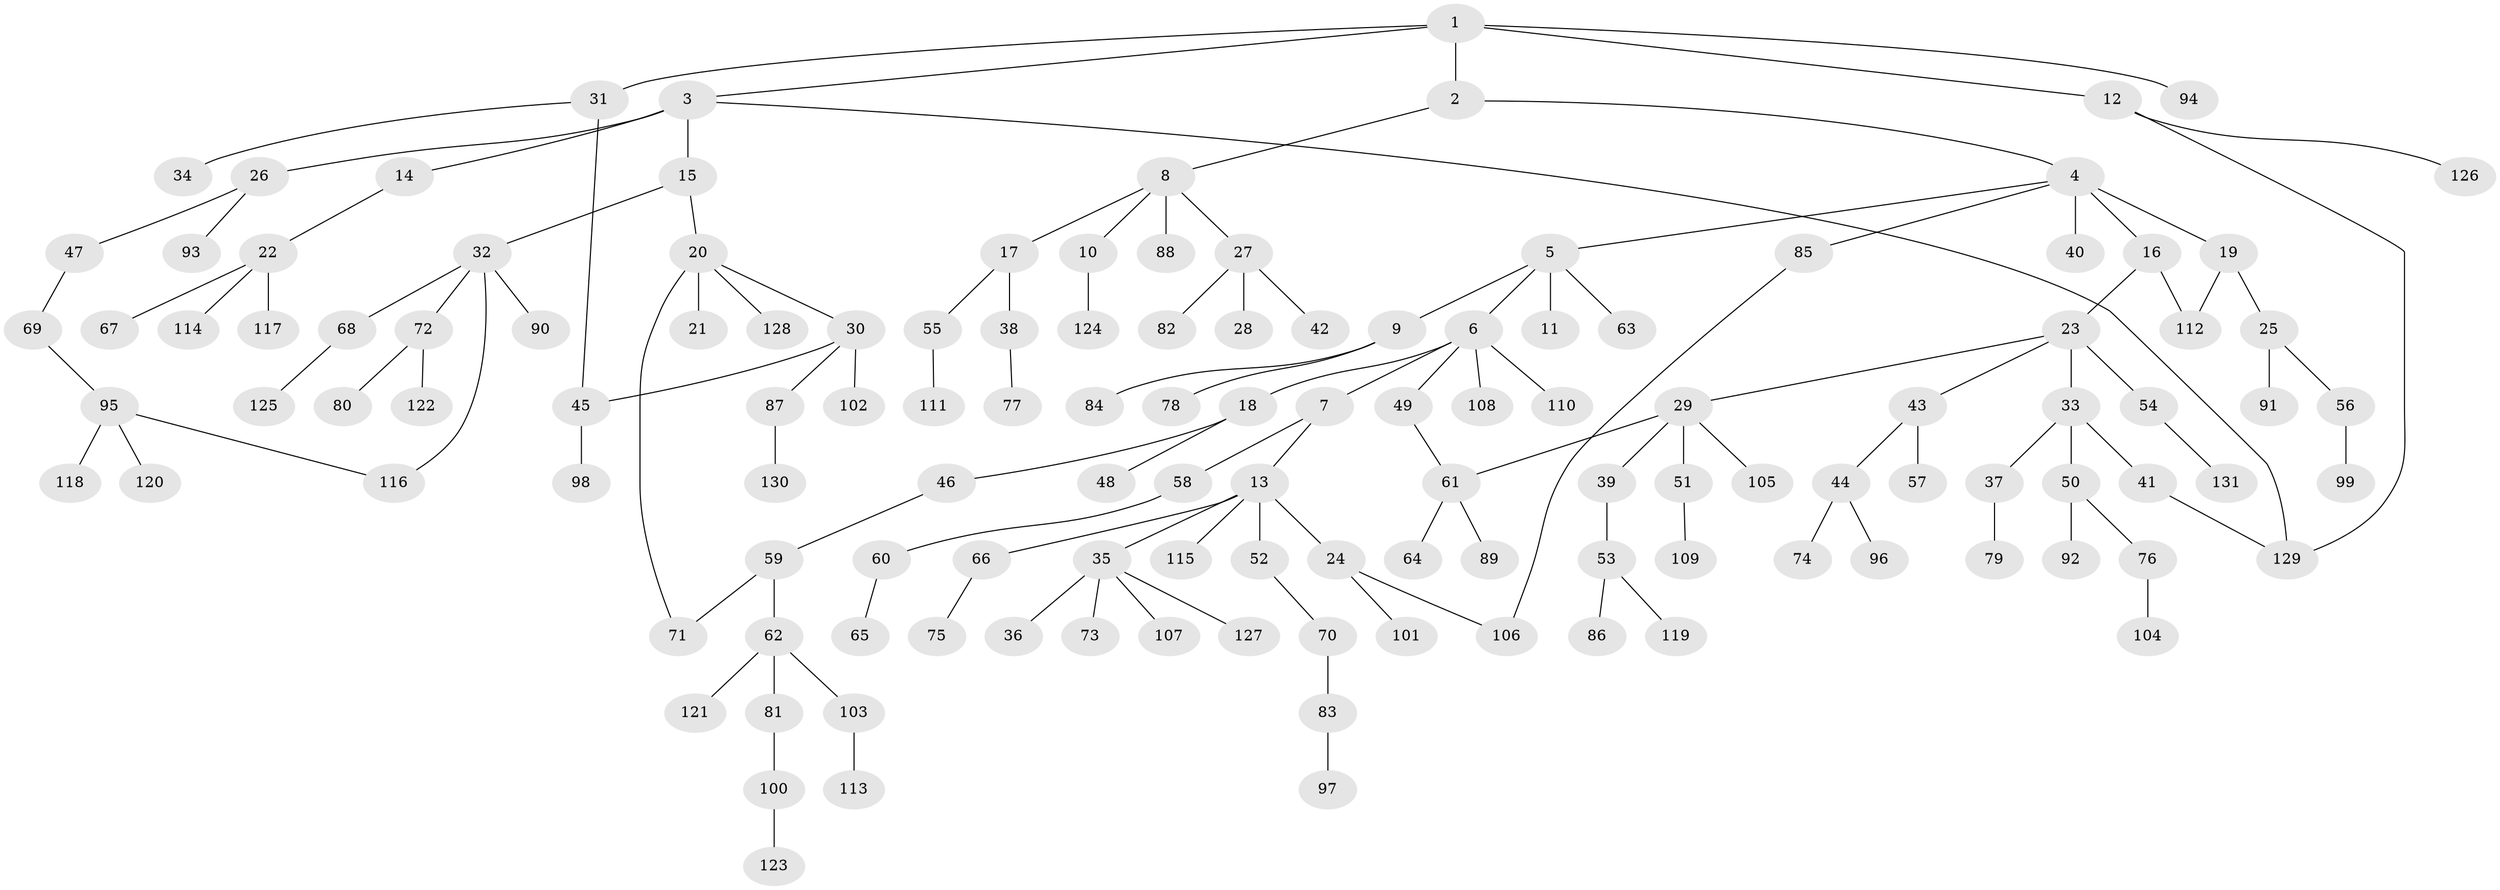 // Generated by graph-tools (version 1.1) at 2025/34/03/09/25 02:34:25]
// undirected, 131 vertices, 138 edges
graph export_dot {
graph [start="1"]
  node [color=gray90,style=filled];
  1;
  2;
  3;
  4;
  5;
  6;
  7;
  8;
  9;
  10;
  11;
  12;
  13;
  14;
  15;
  16;
  17;
  18;
  19;
  20;
  21;
  22;
  23;
  24;
  25;
  26;
  27;
  28;
  29;
  30;
  31;
  32;
  33;
  34;
  35;
  36;
  37;
  38;
  39;
  40;
  41;
  42;
  43;
  44;
  45;
  46;
  47;
  48;
  49;
  50;
  51;
  52;
  53;
  54;
  55;
  56;
  57;
  58;
  59;
  60;
  61;
  62;
  63;
  64;
  65;
  66;
  67;
  68;
  69;
  70;
  71;
  72;
  73;
  74;
  75;
  76;
  77;
  78;
  79;
  80;
  81;
  82;
  83;
  84;
  85;
  86;
  87;
  88;
  89;
  90;
  91;
  92;
  93;
  94;
  95;
  96;
  97;
  98;
  99;
  100;
  101;
  102;
  103;
  104;
  105;
  106;
  107;
  108;
  109;
  110;
  111;
  112;
  113;
  114;
  115;
  116;
  117;
  118;
  119;
  120;
  121;
  122;
  123;
  124;
  125;
  126;
  127;
  128;
  129;
  130;
  131;
  1 -- 2;
  1 -- 3;
  1 -- 12;
  1 -- 31;
  1 -- 94;
  2 -- 4;
  2 -- 8;
  3 -- 14;
  3 -- 15;
  3 -- 26;
  3 -- 129;
  4 -- 5;
  4 -- 16;
  4 -- 19;
  4 -- 40;
  4 -- 85;
  5 -- 6;
  5 -- 9;
  5 -- 11;
  5 -- 63;
  6 -- 7;
  6 -- 18;
  6 -- 49;
  6 -- 108;
  6 -- 110;
  7 -- 13;
  7 -- 58;
  8 -- 10;
  8 -- 17;
  8 -- 27;
  8 -- 88;
  9 -- 78;
  9 -- 84;
  10 -- 124;
  12 -- 126;
  12 -- 129;
  13 -- 24;
  13 -- 35;
  13 -- 52;
  13 -- 66;
  13 -- 115;
  14 -- 22;
  15 -- 20;
  15 -- 32;
  16 -- 23;
  16 -- 112;
  17 -- 38;
  17 -- 55;
  18 -- 46;
  18 -- 48;
  19 -- 25;
  19 -- 112;
  20 -- 21;
  20 -- 30;
  20 -- 128;
  20 -- 71;
  22 -- 67;
  22 -- 114;
  22 -- 117;
  23 -- 29;
  23 -- 33;
  23 -- 43;
  23 -- 54;
  24 -- 101;
  24 -- 106;
  25 -- 56;
  25 -- 91;
  26 -- 47;
  26 -- 93;
  27 -- 28;
  27 -- 42;
  27 -- 82;
  29 -- 39;
  29 -- 51;
  29 -- 61;
  29 -- 105;
  30 -- 87;
  30 -- 102;
  30 -- 45;
  31 -- 34;
  31 -- 45;
  32 -- 68;
  32 -- 72;
  32 -- 90;
  32 -- 116;
  33 -- 37;
  33 -- 41;
  33 -- 50;
  35 -- 36;
  35 -- 73;
  35 -- 107;
  35 -- 127;
  37 -- 79;
  38 -- 77;
  39 -- 53;
  41 -- 129;
  43 -- 44;
  43 -- 57;
  44 -- 74;
  44 -- 96;
  45 -- 98;
  46 -- 59;
  47 -- 69;
  49 -- 61;
  50 -- 76;
  50 -- 92;
  51 -- 109;
  52 -- 70;
  53 -- 86;
  53 -- 119;
  54 -- 131;
  55 -- 111;
  56 -- 99;
  58 -- 60;
  59 -- 62;
  59 -- 71;
  60 -- 65;
  61 -- 64;
  61 -- 89;
  62 -- 81;
  62 -- 103;
  62 -- 121;
  66 -- 75;
  68 -- 125;
  69 -- 95;
  70 -- 83;
  72 -- 80;
  72 -- 122;
  76 -- 104;
  81 -- 100;
  83 -- 97;
  85 -- 106;
  87 -- 130;
  95 -- 118;
  95 -- 120;
  95 -- 116;
  100 -- 123;
  103 -- 113;
}
